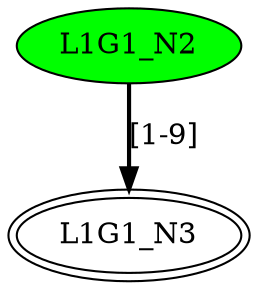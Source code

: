 digraph G1{
"L1G1_N2" [style=filled,fillcolor=green];
"L1G1_N3" [peripheries=2];
"L1G1_N2"->"L1G1_N3" [style = bold, label = "[1-9]"];
}

